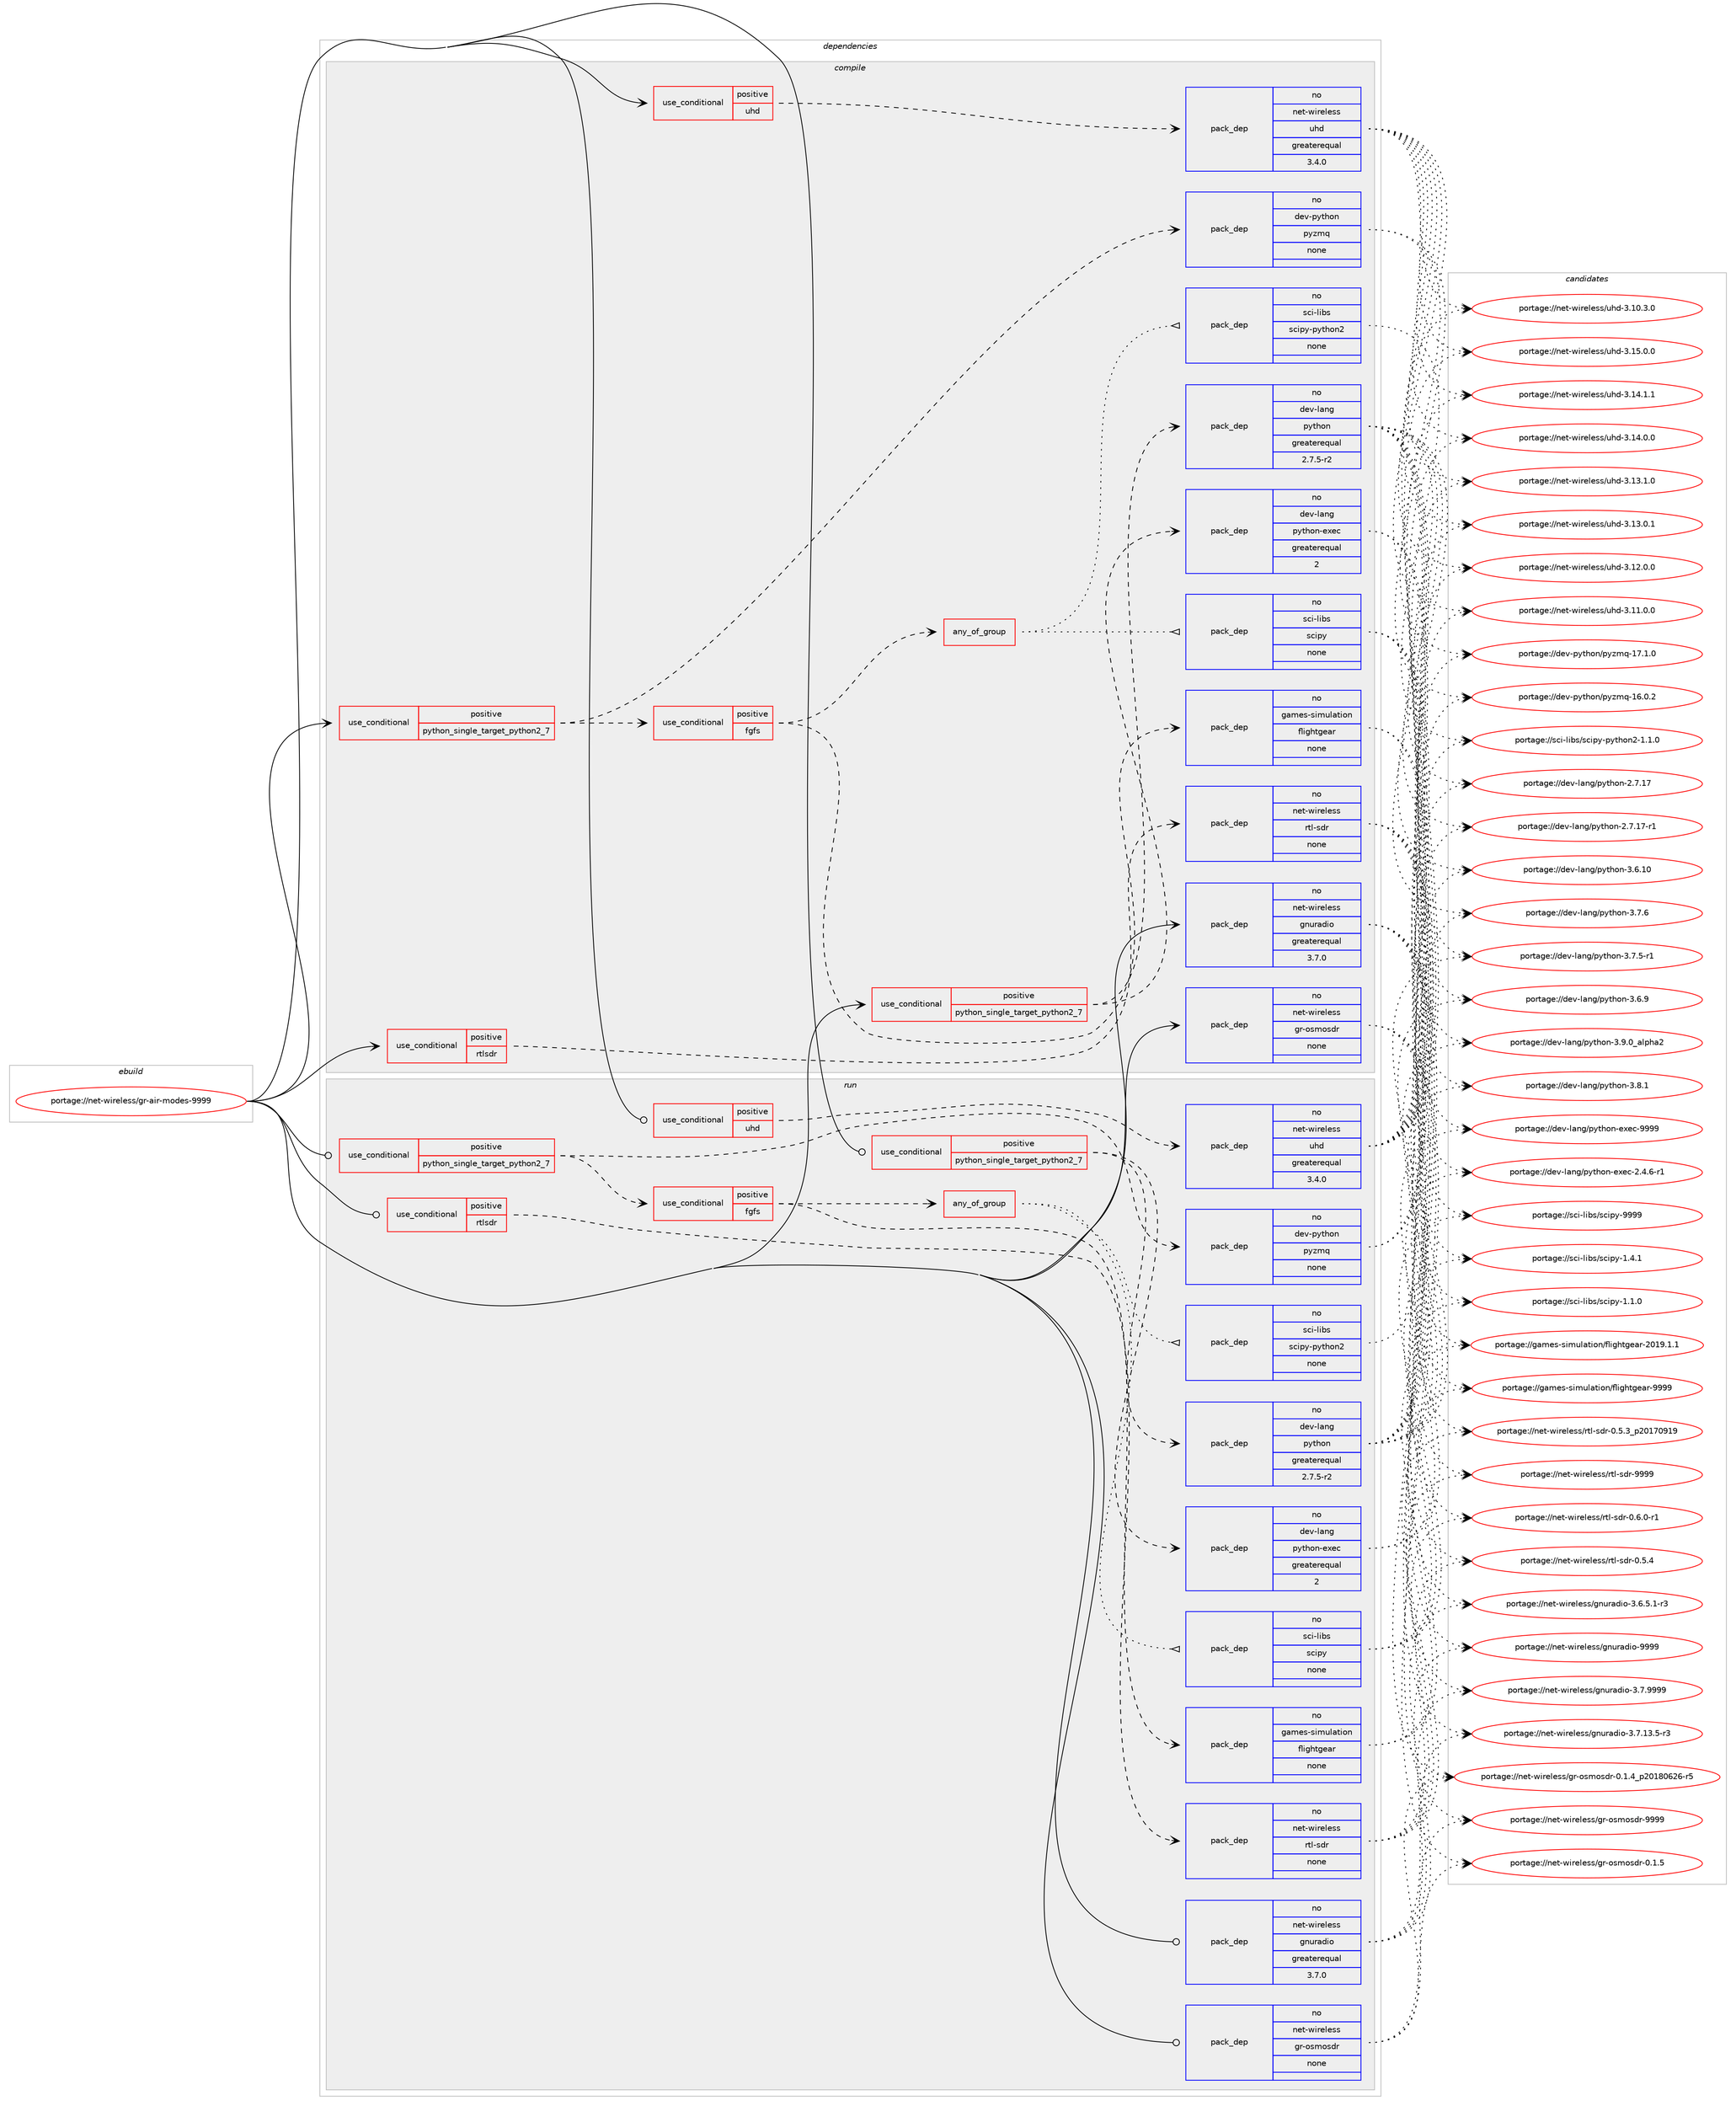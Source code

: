 digraph prolog {

# *************
# Graph options
# *************

newrank=true;
concentrate=true;
compound=true;
graph [rankdir=LR,fontname=Helvetica,fontsize=10,ranksep=1.5];#, ranksep=2.5, nodesep=0.2];
edge  [arrowhead=vee];
node  [fontname=Helvetica,fontsize=10];

# **********
# The ebuild
# **********

subgraph cluster_leftcol {
color=gray;
rank=same;
label=<<i>ebuild</i>>;
id [label="portage://net-wireless/gr-air-modes-9999", color=red, width=4, href="../net-wireless/gr-air-modes-9999.svg"];
}

# ****************
# The dependencies
# ****************

subgraph cluster_midcol {
color=gray;
label=<<i>dependencies</i>>;
subgraph cluster_compile {
fillcolor="#eeeeee";
style=filled;
label=<<i>compile</i>>;
subgraph cond18952 {
dependency99058 [label=<<TABLE BORDER="0" CELLBORDER="1" CELLSPACING="0" CELLPADDING="4"><TR><TD ROWSPAN="3" CELLPADDING="10">use_conditional</TD></TR><TR><TD>positive</TD></TR><TR><TD>python_single_target_python2_7</TD></TR></TABLE>>, shape=none, color=red];
subgraph pack78401 {
dependency99059 [label=<<TABLE BORDER="0" CELLBORDER="1" CELLSPACING="0" CELLPADDING="4" WIDTH="220"><TR><TD ROWSPAN="6" CELLPADDING="30">pack_dep</TD></TR><TR><TD WIDTH="110">no</TD></TR><TR><TD>dev-lang</TD></TR><TR><TD>python</TD></TR><TR><TD>greaterequal</TD></TR><TR><TD>2.7.5-r2</TD></TR></TABLE>>, shape=none, color=blue];
}
dependency99058:e -> dependency99059:w [weight=20,style="dashed",arrowhead="vee"];
subgraph pack78402 {
dependency99060 [label=<<TABLE BORDER="0" CELLBORDER="1" CELLSPACING="0" CELLPADDING="4" WIDTH="220"><TR><TD ROWSPAN="6" CELLPADDING="30">pack_dep</TD></TR><TR><TD WIDTH="110">no</TD></TR><TR><TD>dev-lang</TD></TR><TR><TD>python-exec</TD></TR><TR><TD>greaterequal</TD></TR><TR><TD>2</TD></TR></TABLE>>, shape=none, color=blue];
}
dependency99058:e -> dependency99060:w [weight=20,style="dashed",arrowhead="vee"];
}
id:e -> dependency99058:w [weight=20,style="solid",arrowhead="vee"];
subgraph cond18953 {
dependency99061 [label=<<TABLE BORDER="0" CELLBORDER="1" CELLSPACING="0" CELLPADDING="4"><TR><TD ROWSPAN="3" CELLPADDING="10">use_conditional</TD></TR><TR><TD>positive</TD></TR><TR><TD>python_single_target_python2_7</TD></TR></TABLE>>, shape=none, color=red];
subgraph pack78403 {
dependency99062 [label=<<TABLE BORDER="0" CELLBORDER="1" CELLSPACING="0" CELLPADDING="4" WIDTH="220"><TR><TD ROWSPAN="6" CELLPADDING="30">pack_dep</TD></TR><TR><TD WIDTH="110">no</TD></TR><TR><TD>dev-python</TD></TR><TR><TD>pyzmq</TD></TR><TR><TD>none</TD></TR><TR><TD></TD></TR></TABLE>>, shape=none, color=blue];
}
dependency99061:e -> dependency99062:w [weight=20,style="dashed",arrowhead="vee"];
subgraph cond18954 {
dependency99063 [label=<<TABLE BORDER="0" CELLBORDER="1" CELLSPACING="0" CELLPADDING="4"><TR><TD ROWSPAN="3" CELLPADDING="10">use_conditional</TD></TR><TR><TD>positive</TD></TR><TR><TD>fgfs</TD></TR></TABLE>>, shape=none, color=red];
subgraph pack78404 {
dependency99064 [label=<<TABLE BORDER="0" CELLBORDER="1" CELLSPACING="0" CELLPADDING="4" WIDTH="220"><TR><TD ROWSPAN="6" CELLPADDING="30">pack_dep</TD></TR><TR><TD WIDTH="110">no</TD></TR><TR><TD>games-simulation</TD></TR><TR><TD>flightgear</TD></TR><TR><TD>none</TD></TR><TR><TD></TD></TR></TABLE>>, shape=none, color=blue];
}
dependency99063:e -> dependency99064:w [weight=20,style="dashed",arrowhead="vee"];
subgraph any1625 {
dependency99065 [label=<<TABLE BORDER="0" CELLBORDER="1" CELLSPACING="0" CELLPADDING="4"><TR><TD CELLPADDING="10">any_of_group</TD></TR></TABLE>>, shape=none, color=red];subgraph pack78405 {
dependency99066 [label=<<TABLE BORDER="0" CELLBORDER="1" CELLSPACING="0" CELLPADDING="4" WIDTH="220"><TR><TD ROWSPAN="6" CELLPADDING="30">pack_dep</TD></TR><TR><TD WIDTH="110">no</TD></TR><TR><TD>sci-libs</TD></TR><TR><TD>scipy-python2</TD></TR><TR><TD>none</TD></TR><TR><TD></TD></TR></TABLE>>, shape=none, color=blue];
}
dependency99065:e -> dependency99066:w [weight=20,style="dotted",arrowhead="oinv"];
subgraph pack78406 {
dependency99067 [label=<<TABLE BORDER="0" CELLBORDER="1" CELLSPACING="0" CELLPADDING="4" WIDTH="220"><TR><TD ROWSPAN="6" CELLPADDING="30">pack_dep</TD></TR><TR><TD WIDTH="110">no</TD></TR><TR><TD>sci-libs</TD></TR><TR><TD>scipy</TD></TR><TR><TD>none</TD></TR><TR><TD></TD></TR></TABLE>>, shape=none, color=blue];
}
dependency99065:e -> dependency99067:w [weight=20,style="dotted",arrowhead="oinv"];
}
dependency99063:e -> dependency99065:w [weight=20,style="dashed",arrowhead="vee"];
}
dependency99061:e -> dependency99063:w [weight=20,style="dashed",arrowhead="vee"];
}
id:e -> dependency99061:w [weight=20,style="solid",arrowhead="vee"];
subgraph cond18955 {
dependency99068 [label=<<TABLE BORDER="0" CELLBORDER="1" CELLSPACING="0" CELLPADDING="4"><TR><TD ROWSPAN="3" CELLPADDING="10">use_conditional</TD></TR><TR><TD>positive</TD></TR><TR><TD>rtlsdr</TD></TR></TABLE>>, shape=none, color=red];
subgraph pack78407 {
dependency99069 [label=<<TABLE BORDER="0" CELLBORDER="1" CELLSPACING="0" CELLPADDING="4" WIDTH="220"><TR><TD ROWSPAN="6" CELLPADDING="30">pack_dep</TD></TR><TR><TD WIDTH="110">no</TD></TR><TR><TD>net-wireless</TD></TR><TR><TD>rtl-sdr</TD></TR><TR><TD>none</TD></TR><TR><TD></TD></TR></TABLE>>, shape=none, color=blue];
}
dependency99068:e -> dependency99069:w [weight=20,style="dashed",arrowhead="vee"];
}
id:e -> dependency99068:w [weight=20,style="solid",arrowhead="vee"];
subgraph cond18956 {
dependency99070 [label=<<TABLE BORDER="0" CELLBORDER="1" CELLSPACING="0" CELLPADDING="4"><TR><TD ROWSPAN="3" CELLPADDING="10">use_conditional</TD></TR><TR><TD>positive</TD></TR><TR><TD>uhd</TD></TR></TABLE>>, shape=none, color=red];
subgraph pack78408 {
dependency99071 [label=<<TABLE BORDER="0" CELLBORDER="1" CELLSPACING="0" CELLPADDING="4" WIDTH="220"><TR><TD ROWSPAN="6" CELLPADDING="30">pack_dep</TD></TR><TR><TD WIDTH="110">no</TD></TR><TR><TD>net-wireless</TD></TR><TR><TD>uhd</TD></TR><TR><TD>greaterequal</TD></TR><TR><TD>3.4.0</TD></TR></TABLE>>, shape=none, color=blue];
}
dependency99070:e -> dependency99071:w [weight=20,style="dashed",arrowhead="vee"];
}
id:e -> dependency99070:w [weight=20,style="solid",arrowhead="vee"];
subgraph pack78409 {
dependency99072 [label=<<TABLE BORDER="0" CELLBORDER="1" CELLSPACING="0" CELLPADDING="4" WIDTH="220"><TR><TD ROWSPAN="6" CELLPADDING="30">pack_dep</TD></TR><TR><TD WIDTH="110">no</TD></TR><TR><TD>net-wireless</TD></TR><TR><TD>gnuradio</TD></TR><TR><TD>greaterequal</TD></TR><TR><TD>3.7.0</TD></TR></TABLE>>, shape=none, color=blue];
}
id:e -> dependency99072:w [weight=20,style="solid",arrowhead="vee"];
subgraph pack78410 {
dependency99073 [label=<<TABLE BORDER="0" CELLBORDER="1" CELLSPACING="0" CELLPADDING="4" WIDTH="220"><TR><TD ROWSPAN="6" CELLPADDING="30">pack_dep</TD></TR><TR><TD WIDTH="110">no</TD></TR><TR><TD>net-wireless</TD></TR><TR><TD>gr-osmosdr</TD></TR><TR><TD>none</TD></TR><TR><TD></TD></TR></TABLE>>, shape=none, color=blue];
}
id:e -> dependency99073:w [weight=20,style="solid",arrowhead="vee"];
}
subgraph cluster_compileandrun {
fillcolor="#eeeeee";
style=filled;
label=<<i>compile and run</i>>;
}
subgraph cluster_run {
fillcolor="#eeeeee";
style=filled;
label=<<i>run</i>>;
subgraph cond18957 {
dependency99074 [label=<<TABLE BORDER="0" CELLBORDER="1" CELLSPACING="0" CELLPADDING="4"><TR><TD ROWSPAN="3" CELLPADDING="10">use_conditional</TD></TR><TR><TD>positive</TD></TR><TR><TD>python_single_target_python2_7</TD></TR></TABLE>>, shape=none, color=red];
subgraph pack78411 {
dependency99075 [label=<<TABLE BORDER="0" CELLBORDER="1" CELLSPACING="0" CELLPADDING="4" WIDTH="220"><TR><TD ROWSPAN="6" CELLPADDING="30">pack_dep</TD></TR><TR><TD WIDTH="110">no</TD></TR><TR><TD>dev-lang</TD></TR><TR><TD>python</TD></TR><TR><TD>greaterequal</TD></TR><TR><TD>2.7.5-r2</TD></TR></TABLE>>, shape=none, color=blue];
}
dependency99074:e -> dependency99075:w [weight=20,style="dashed",arrowhead="vee"];
subgraph pack78412 {
dependency99076 [label=<<TABLE BORDER="0" CELLBORDER="1" CELLSPACING="0" CELLPADDING="4" WIDTH="220"><TR><TD ROWSPAN="6" CELLPADDING="30">pack_dep</TD></TR><TR><TD WIDTH="110">no</TD></TR><TR><TD>dev-lang</TD></TR><TR><TD>python-exec</TD></TR><TR><TD>greaterequal</TD></TR><TR><TD>2</TD></TR></TABLE>>, shape=none, color=blue];
}
dependency99074:e -> dependency99076:w [weight=20,style="dashed",arrowhead="vee"];
}
id:e -> dependency99074:w [weight=20,style="solid",arrowhead="odot"];
subgraph cond18958 {
dependency99077 [label=<<TABLE BORDER="0" CELLBORDER="1" CELLSPACING="0" CELLPADDING="4"><TR><TD ROWSPAN="3" CELLPADDING="10">use_conditional</TD></TR><TR><TD>positive</TD></TR><TR><TD>python_single_target_python2_7</TD></TR></TABLE>>, shape=none, color=red];
subgraph pack78413 {
dependency99078 [label=<<TABLE BORDER="0" CELLBORDER="1" CELLSPACING="0" CELLPADDING="4" WIDTH="220"><TR><TD ROWSPAN="6" CELLPADDING="30">pack_dep</TD></TR><TR><TD WIDTH="110">no</TD></TR><TR><TD>dev-python</TD></TR><TR><TD>pyzmq</TD></TR><TR><TD>none</TD></TR><TR><TD></TD></TR></TABLE>>, shape=none, color=blue];
}
dependency99077:e -> dependency99078:w [weight=20,style="dashed",arrowhead="vee"];
subgraph cond18959 {
dependency99079 [label=<<TABLE BORDER="0" CELLBORDER="1" CELLSPACING="0" CELLPADDING="4"><TR><TD ROWSPAN="3" CELLPADDING="10">use_conditional</TD></TR><TR><TD>positive</TD></TR><TR><TD>fgfs</TD></TR></TABLE>>, shape=none, color=red];
subgraph pack78414 {
dependency99080 [label=<<TABLE BORDER="0" CELLBORDER="1" CELLSPACING="0" CELLPADDING="4" WIDTH="220"><TR><TD ROWSPAN="6" CELLPADDING="30">pack_dep</TD></TR><TR><TD WIDTH="110">no</TD></TR><TR><TD>games-simulation</TD></TR><TR><TD>flightgear</TD></TR><TR><TD>none</TD></TR><TR><TD></TD></TR></TABLE>>, shape=none, color=blue];
}
dependency99079:e -> dependency99080:w [weight=20,style="dashed",arrowhead="vee"];
subgraph any1626 {
dependency99081 [label=<<TABLE BORDER="0" CELLBORDER="1" CELLSPACING="0" CELLPADDING="4"><TR><TD CELLPADDING="10">any_of_group</TD></TR></TABLE>>, shape=none, color=red];subgraph pack78415 {
dependency99082 [label=<<TABLE BORDER="0" CELLBORDER="1" CELLSPACING="0" CELLPADDING="4" WIDTH="220"><TR><TD ROWSPAN="6" CELLPADDING="30">pack_dep</TD></TR><TR><TD WIDTH="110">no</TD></TR><TR><TD>sci-libs</TD></TR><TR><TD>scipy-python2</TD></TR><TR><TD>none</TD></TR><TR><TD></TD></TR></TABLE>>, shape=none, color=blue];
}
dependency99081:e -> dependency99082:w [weight=20,style="dotted",arrowhead="oinv"];
subgraph pack78416 {
dependency99083 [label=<<TABLE BORDER="0" CELLBORDER="1" CELLSPACING="0" CELLPADDING="4" WIDTH="220"><TR><TD ROWSPAN="6" CELLPADDING="30">pack_dep</TD></TR><TR><TD WIDTH="110">no</TD></TR><TR><TD>sci-libs</TD></TR><TR><TD>scipy</TD></TR><TR><TD>none</TD></TR><TR><TD></TD></TR></TABLE>>, shape=none, color=blue];
}
dependency99081:e -> dependency99083:w [weight=20,style="dotted",arrowhead="oinv"];
}
dependency99079:e -> dependency99081:w [weight=20,style="dashed",arrowhead="vee"];
}
dependency99077:e -> dependency99079:w [weight=20,style="dashed",arrowhead="vee"];
}
id:e -> dependency99077:w [weight=20,style="solid",arrowhead="odot"];
subgraph cond18960 {
dependency99084 [label=<<TABLE BORDER="0" CELLBORDER="1" CELLSPACING="0" CELLPADDING="4"><TR><TD ROWSPAN="3" CELLPADDING="10">use_conditional</TD></TR><TR><TD>positive</TD></TR><TR><TD>rtlsdr</TD></TR></TABLE>>, shape=none, color=red];
subgraph pack78417 {
dependency99085 [label=<<TABLE BORDER="0" CELLBORDER="1" CELLSPACING="0" CELLPADDING="4" WIDTH="220"><TR><TD ROWSPAN="6" CELLPADDING="30">pack_dep</TD></TR><TR><TD WIDTH="110">no</TD></TR><TR><TD>net-wireless</TD></TR><TR><TD>rtl-sdr</TD></TR><TR><TD>none</TD></TR><TR><TD></TD></TR></TABLE>>, shape=none, color=blue];
}
dependency99084:e -> dependency99085:w [weight=20,style="dashed",arrowhead="vee"];
}
id:e -> dependency99084:w [weight=20,style="solid",arrowhead="odot"];
subgraph cond18961 {
dependency99086 [label=<<TABLE BORDER="0" CELLBORDER="1" CELLSPACING="0" CELLPADDING="4"><TR><TD ROWSPAN="3" CELLPADDING="10">use_conditional</TD></TR><TR><TD>positive</TD></TR><TR><TD>uhd</TD></TR></TABLE>>, shape=none, color=red];
subgraph pack78418 {
dependency99087 [label=<<TABLE BORDER="0" CELLBORDER="1" CELLSPACING="0" CELLPADDING="4" WIDTH="220"><TR><TD ROWSPAN="6" CELLPADDING="30">pack_dep</TD></TR><TR><TD WIDTH="110">no</TD></TR><TR><TD>net-wireless</TD></TR><TR><TD>uhd</TD></TR><TR><TD>greaterequal</TD></TR><TR><TD>3.4.0</TD></TR></TABLE>>, shape=none, color=blue];
}
dependency99086:e -> dependency99087:w [weight=20,style="dashed",arrowhead="vee"];
}
id:e -> dependency99086:w [weight=20,style="solid",arrowhead="odot"];
subgraph pack78419 {
dependency99088 [label=<<TABLE BORDER="0" CELLBORDER="1" CELLSPACING="0" CELLPADDING="4" WIDTH="220"><TR><TD ROWSPAN="6" CELLPADDING="30">pack_dep</TD></TR><TR><TD WIDTH="110">no</TD></TR><TR><TD>net-wireless</TD></TR><TR><TD>gnuradio</TD></TR><TR><TD>greaterequal</TD></TR><TR><TD>3.7.0</TD></TR></TABLE>>, shape=none, color=blue];
}
id:e -> dependency99088:w [weight=20,style="solid",arrowhead="odot"];
subgraph pack78420 {
dependency99089 [label=<<TABLE BORDER="0" CELLBORDER="1" CELLSPACING="0" CELLPADDING="4" WIDTH="220"><TR><TD ROWSPAN="6" CELLPADDING="30">pack_dep</TD></TR><TR><TD WIDTH="110">no</TD></TR><TR><TD>net-wireless</TD></TR><TR><TD>gr-osmosdr</TD></TR><TR><TD>none</TD></TR><TR><TD></TD></TR></TABLE>>, shape=none, color=blue];
}
id:e -> dependency99089:w [weight=20,style="solid",arrowhead="odot"];
}
}

# **************
# The candidates
# **************

subgraph cluster_choices {
rank=same;
color=gray;
label=<<i>candidates</i>>;

subgraph choice78401 {
color=black;
nodesep=1;
choice10010111845108971101034711212111610411111045514657464895971081121049750 [label="portage://dev-lang/python-3.9.0_alpha2", color=red, width=4,href="../dev-lang/python-3.9.0_alpha2.svg"];
choice100101118451089711010347112121116104111110455146564649 [label="portage://dev-lang/python-3.8.1", color=red, width=4,href="../dev-lang/python-3.8.1.svg"];
choice100101118451089711010347112121116104111110455146554654 [label="portage://dev-lang/python-3.7.6", color=red, width=4,href="../dev-lang/python-3.7.6.svg"];
choice1001011184510897110103471121211161041111104551465546534511449 [label="portage://dev-lang/python-3.7.5-r1", color=red, width=4,href="../dev-lang/python-3.7.5-r1.svg"];
choice100101118451089711010347112121116104111110455146544657 [label="portage://dev-lang/python-3.6.9", color=red, width=4,href="../dev-lang/python-3.6.9.svg"];
choice10010111845108971101034711212111610411111045514654464948 [label="portage://dev-lang/python-3.6.10", color=red, width=4,href="../dev-lang/python-3.6.10.svg"];
choice100101118451089711010347112121116104111110455046554649554511449 [label="portage://dev-lang/python-2.7.17-r1", color=red, width=4,href="../dev-lang/python-2.7.17-r1.svg"];
choice10010111845108971101034711212111610411111045504655464955 [label="portage://dev-lang/python-2.7.17", color=red, width=4,href="../dev-lang/python-2.7.17.svg"];
dependency99059:e -> choice10010111845108971101034711212111610411111045514657464895971081121049750:w [style=dotted,weight="100"];
dependency99059:e -> choice100101118451089711010347112121116104111110455146564649:w [style=dotted,weight="100"];
dependency99059:e -> choice100101118451089711010347112121116104111110455146554654:w [style=dotted,weight="100"];
dependency99059:e -> choice1001011184510897110103471121211161041111104551465546534511449:w [style=dotted,weight="100"];
dependency99059:e -> choice100101118451089711010347112121116104111110455146544657:w [style=dotted,weight="100"];
dependency99059:e -> choice10010111845108971101034711212111610411111045514654464948:w [style=dotted,weight="100"];
dependency99059:e -> choice100101118451089711010347112121116104111110455046554649554511449:w [style=dotted,weight="100"];
dependency99059:e -> choice10010111845108971101034711212111610411111045504655464955:w [style=dotted,weight="100"];
}
subgraph choice78402 {
color=black;
nodesep=1;
choice10010111845108971101034711212111610411111045101120101994557575757 [label="portage://dev-lang/python-exec-9999", color=red, width=4,href="../dev-lang/python-exec-9999.svg"];
choice10010111845108971101034711212111610411111045101120101994550465246544511449 [label="portage://dev-lang/python-exec-2.4.6-r1", color=red, width=4,href="../dev-lang/python-exec-2.4.6-r1.svg"];
dependency99060:e -> choice10010111845108971101034711212111610411111045101120101994557575757:w [style=dotted,weight="100"];
dependency99060:e -> choice10010111845108971101034711212111610411111045101120101994550465246544511449:w [style=dotted,weight="100"];
}
subgraph choice78403 {
color=black;
nodesep=1;
choice100101118451121211161041111104711212112210911345495546494648 [label="portage://dev-python/pyzmq-17.1.0", color=red, width=4,href="../dev-python/pyzmq-17.1.0.svg"];
choice100101118451121211161041111104711212112210911345495446484650 [label="portage://dev-python/pyzmq-16.0.2", color=red, width=4,href="../dev-python/pyzmq-16.0.2.svg"];
dependency99062:e -> choice100101118451121211161041111104711212112210911345495546494648:w [style=dotted,weight="100"];
dependency99062:e -> choice100101118451121211161041111104711212112210911345495446484650:w [style=dotted,weight="100"];
}
subgraph choice78404 {
color=black;
nodesep=1;
choice10397109101115451151051091171089711610511111047102108105103104116103101971144557575757 [label="portage://games-simulation/flightgear-9999", color=red, width=4,href="../games-simulation/flightgear-9999.svg"];
choice1039710910111545115105109117108971161051111104710210810510310411610310197114455048495746494649 [label="portage://games-simulation/flightgear-2019.1.1", color=red, width=4,href="../games-simulation/flightgear-2019.1.1.svg"];
dependency99064:e -> choice10397109101115451151051091171089711610511111047102108105103104116103101971144557575757:w [style=dotted,weight="100"];
dependency99064:e -> choice1039710910111545115105109117108971161051111104710210810510310411610310197114455048495746494649:w [style=dotted,weight="100"];
}
subgraph choice78405 {
color=black;
nodesep=1;
choice11599105451081059811547115991051121214511212111610411111050454946494648 [label="portage://sci-libs/scipy-python2-1.1.0", color=red, width=4,href="../sci-libs/scipy-python2-1.1.0.svg"];
dependency99066:e -> choice11599105451081059811547115991051121214511212111610411111050454946494648:w [style=dotted,weight="100"];
}
subgraph choice78406 {
color=black;
nodesep=1;
choice11599105451081059811547115991051121214557575757 [label="portage://sci-libs/scipy-9999", color=red, width=4,href="../sci-libs/scipy-9999.svg"];
choice1159910545108105981154711599105112121454946524649 [label="portage://sci-libs/scipy-1.4.1", color=red, width=4,href="../sci-libs/scipy-1.4.1.svg"];
choice1159910545108105981154711599105112121454946494648 [label="portage://sci-libs/scipy-1.1.0", color=red, width=4,href="../sci-libs/scipy-1.1.0.svg"];
dependency99067:e -> choice11599105451081059811547115991051121214557575757:w [style=dotted,weight="100"];
dependency99067:e -> choice1159910545108105981154711599105112121454946524649:w [style=dotted,weight="100"];
dependency99067:e -> choice1159910545108105981154711599105112121454946494648:w [style=dotted,weight="100"];
}
subgraph choice78407 {
color=black;
nodesep=1;
choice1101011164511910511410110810111511547114116108451151001144557575757 [label="portage://net-wireless/rtl-sdr-9999", color=red, width=4,href="../net-wireless/rtl-sdr-9999.svg"];
choice1101011164511910511410110810111511547114116108451151001144548465446484511449 [label="portage://net-wireless/rtl-sdr-0.6.0-r1", color=red, width=4,href="../net-wireless/rtl-sdr-0.6.0-r1.svg"];
choice110101116451191051141011081011151154711411610845115100114454846534652 [label="portage://net-wireless/rtl-sdr-0.5.4", color=red, width=4,href="../net-wireless/rtl-sdr-0.5.4.svg"];
choice110101116451191051141011081011151154711411610845115100114454846534651951125048495548574957 [label="portage://net-wireless/rtl-sdr-0.5.3_p20170919", color=red, width=4,href="../net-wireless/rtl-sdr-0.5.3_p20170919.svg"];
dependency99069:e -> choice1101011164511910511410110810111511547114116108451151001144557575757:w [style=dotted,weight="100"];
dependency99069:e -> choice1101011164511910511410110810111511547114116108451151001144548465446484511449:w [style=dotted,weight="100"];
dependency99069:e -> choice110101116451191051141011081011151154711411610845115100114454846534652:w [style=dotted,weight="100"];
dependency99069:e -> choice110101116451191051141011081011151154711411610845115100114454846534651951125048495548574957:w [style=dotted,weight="100"];
}
subgraph choice78408 {
color=black;
nodesep=1;
choice1101011164511910511410110810111511547117104100455146495346484648 [label="portage://net-wireless/uhd-3.15.0.0", color=red, width=4,href="../net-wireless/uhd-3.15.0.0.svg"];
choice1101011164511910511410110810111511547117104100455146495246494649 [label="portage://net-wireless/uhd-3.14.1.1", color=red, width=4,href="../net-wireless/uhd-3.14.1.1.svg"];
choice1101011164511910511410110810111511547117104100455146495246484648 [label="portage://net-wireless/uhd-3.14.0.0", color=red, width=4,href="../net-wireless/uhd-3.14.0.0.svg"];
choice1101011164511910511410110810111511547117104100455146495146494648 [label="portage://net-wireless/uhd-3.13.1.0", color=red, width=4,href="../net-wireless/uhd-3.13.1.0.svg"];
choice1101011164511910511410110810111511547117104100455146495146484649 [label="portage://net-wireless/uhd-3.13.0.1", color=red, width=4,href="../net-wireless/uhd-3.13.0.1.svg"];
choice1101011164511910511410110810111511547117104100455146495046484648 [label="portage://net-wireless/uhd-3.12.0.0", color=red, width=4,href="../net-wireless/uhd-3.12.0.0.svg"];
choice1101011164511910511410110810111511547117104100455146494946484648 [label="portage://net-wireless/uhd-3.11.0.0", color=red, width=4,href="../net-wireless/uhd-3.11.0.0.svg"];
choice1101011164511910511410110810111511547117104100455146494846514648 [label="portage://net-wireless/uhd-3.10.3.0", color=red, width=4,href="../net-wireless/uhd-3.10.3.0.svg"];
dependency99071:e -> choice1101011164511910511410110810111511547117104100455146495346484648:w [style=dotted,weight="100"];
dependency99071:e -> choice1101011164511910511410110810111511547117104100455146495246494649:w [style=dotted,weight="100"];
dependency99071:e -> choice1101011164511910511410110810111511547117104100455146495246484648:w [style=dotted,weight="100"];
dependency99071:e -> choice1101011164511910511410110810111511547117104100455146495146494648:w [style=dotted,weight="100"];
dependency99071:e -> choice1101011164511910511410110810111511547117104100455146495146484649:w [style=dotted,weight="100"];
dependency99071:e -> choice1101011164511910511410110810111511547117104100455146495046484648:w [style=dotted,weight="100"];
dependency99071:e -> choice1101011164511910511410110810111511547117104100455146494946484648:w [style=dotted,weight="100"];
dependency99071:e -> choice1101011164511910511410110810111511547117104100455146494846514648:w [style=dotted,weight="100"];
}
subgraph choice78409 {
color=black;
nodesep=1;
choice1101011164511910511410110810111511547103110117114971001051114557575757 [label="portage://net-wireless/gnuradio-9999", color=red, width=4,href="../net-wireless/gnuradio-9999.svg"];
choice110101116451191051141011081011151154710311011711497100105111455146554657575757 [label="portage://net-wireless/gnuradio-3.7.9999", color=red, width=4,href="../net-wireless/gnuradio-3.7.9999.svg"];
choice1101011164511910511410110810111511547103110117114971001051114551465546495146534511451 [label="portage://net-wireless/gnuradio-3.7.13.5-r3", color=red, width=4,href="../net-wireless/gnuradio-3.7.13.5-r3.svg"];
choice11010111645119105114101108101115115471031101171149710010511145514654465346494511451 [label="portage://net-wireless/gnuradio-3.6.5.1-r3", color=red, width=4,href="../net-wireless/gnuradio-3.6.5.1-r3.svg"];
dependency99072:e -> choice1101011164511910511410110810111511547103110117114971001051114557575757:w [style=dotted,weight="100"];
dependency99072:e -> choice110101116451191051141011081011151154710311011711497100105111455146554657575757:w [style=dotted,weight="100"];
dependency99072:e -> choice1101011164511910511410110810111511547103110117114971001051114551465546495146534511451:w [style=dotted,weight="100"];
dependency99072:e -> choice11010111645119105114101108101115115471031101171149710010511145514654465346494511451:w [style=dotted,weight="100"];
}
subgraph choice78410 {
color=black;
nodesep=1;
choice1101011164511910511410110810111511547103114451111151091111151001144557575757 [label="portage://net-wireless/gr-osmosdr-9999", color=red, width=4,href="../net-wireless/gr-osmosdr-9999.svg"];
choice110101116451191051141011081011151154710311445111115109111115100114454846494653 [label="portage://net-wireless/gr-osmosdr-0.1.5", color=red, width=4,href="../net-wireless/gr-osmosdr-0.1.5.svg"];
choice1101011164511910511410110810111511547103114451111151091111151001144548464946529511250484956485450544511453 [label="portage://net-wireless/gr-osmosdr-0.1.4_p20180626-r5", color=red, width=4,href="../net-wireless/gr-osmosdr-0.1.4_p20180626-r5.svg"];
dependency99073:e -> choice1101011164511910511410110810111511547103114451111151091111151001144557575757:w [style=dotted,weight="100"];
dependency99073:e -> choice110101116451191051141011081011151154710311445111115109111115100114454846494653:w [style=dotted,weight="100"];
dependency99073:e -> choice1101011164511910511410110810111511547103114451111151091111151001144548464946529511250484956485450544511453:w [style=dotted,weight="100"];
}
subgraph choice78411 {
color=black;
nodesep=1;
choice10010111845108971101034711212111610411111045514657464895971081121049750 [label="portage://dev-lang/python-3.9.0_alpha2", color=red, width=4,href="../dev-lang/python-3.9.0_alpha2.svg"];
choice100101118451089711010347112121116104111110455146564649 [label="portage://dev-lang/python-3.8.1", color=red, width=4,href="../dev-lang/python-3.8.1.svg"];
choice100101118451089711010347112121116104111110455146554654 [label="portage://dev-lang/python-3.7.6", color=red, width=4,href="../dev-lang/python-3.7.6.svg"];
choice1001011184510897110103471121211161041111104551465546534511449 [label="portage://dev-lang/python-3.7.5-r1", color=red, width=4,href="../dev-lang/python-3.7.5-r1.svg"];
choice100101118451089711010347112121116104111110455146544657 [label="portage://dev-lang/python-3.6.9", color=red, width=4,href="../dev-lang/python-3.6.9.svg"];
choice10010111845108971101034711212111610411111045514654464948 [label="portage://dev-lang/python-3.6.10", color=red, width=4,href="../dev-lang/python-3.6.10.svg"];
choice100101118451089711010347112121116104111110455046554649554511449 [label="portage://dev-lang/python-2.7.17-r1", color=red, width=4,href="../dev-lang/python-2.7.17-r1.svg"];
choice10010111845108971101034711212111610411111045504655464955 [label="portage://dev-lang/python-2.7.17", color=red, width=4,href="../dev-lang/python-2.7.17.svg"];
dependency99075:e -> choice10010111845108971101034711212111610411111045514657464895971081121049750:w [style=dotted,weight="100"];
dependency99075:e -> choice100101118451089711010347112121116104111110455146564649:w [style=dotted,weight="100"];
dependency99075:e -> choice100101118451089711010347112121116104111110455146554654:w [style=dotted,weight="100"];
dependency99075:e -> choice1001011184510897110103471121211161041111104551465546534511449:w [style=dotted,weight="100"];
dependency99075:e -> choice100101118451089711010347112121116104111110455146544657:w [style=dotted,weight="100"];
dependency99075:e -> choice10010111845108971101034711212111610411111045514654464948:w [style=dotted,weight="100"];
dependency99075:e -> choice100101118451089711010347112121116104111110455046554649554511449:w [style=dotted,weight="100"];
dependency99075:e -> choice10010111845108971101034711212111610411111045504655464955:w [style=dotted,weight="100"];
}
subgraph choice78412 {
color=black;
nodesep=1;
choice10010111845108971101034711212111610411111045101120101994557575757 [label="portage://dev-lang/python-exec-9999", color=red, width=4,href="../dev-lang/python-exec-9999.svg"];
choice10010111845108971101034711212111610411111045101120101994550465246544511449 [label="portage://dev-lang/python-exec-2.4.6-r1", color=red, width=4,href="../dev-lang/python-exec-2.4.6-r1.svg"];
dependency99076:e -> choice10010111845108971101034711212111610411111045101120101994557575757:w [style=dotted,weight="100"];
dependency99076:e -> choice10010111845108971101034711212111610411111045101120101994550465246544511449:w [style=dotted,weight="100"];
}
subgraph choice78413 {
color=black;
nodesep=1;
choice100101118451121211161041111104711212112210911345495546494648 [label="portage://dev-python/pyzmq-17.1.0", color=red, width=4,href="../dev-python/pyzmq-17.1.0.svg"];
choice100101118451121211161041111104711212112210911345495446484650 [label="portage://dev-python/pyzmq-16.0.2", color=red, width=4,href="../dev-python/pyzmq-16.0.2.svg"];
dependency99078:e -> choice100101118451121211161041111104711212112210911345495546494648:w [style=dotted,weight="100"];
dependency99078:e -> choice100101118451121211161041111104711212112210911345495446484650:w [style=dotted,weight="100"];
}
subgraph choice78414 {
color=black;
nodesep=1;
choice10397109101115451151051091171089711610511111047102108105103104116103101971144557575757 [label="portage://games-simulation/flightgear-9999", color=red, width=4,href="../games-simulation/flightgear-9999.svg"];
choice1039710910111545115105109117108971161051111104710210810510310411610310197114455048495746494649 [label="portage://games-simulation/flightgear-2019.1.1", color=red, width=4,href="../games-simulation/flightgear-2019.1.1.svg"];
dependency99080:e -> choice10397109101115451151051091171089711610511111047102108105103104116103101971144557575757:w [style=dotted,weight="100"];
dependency99080:e -> choice1039710910111545115105109117108971161051111104710210810510310411610310197114455048495746494649:w [style=dotted,weight="100"];
}
subgraph choice78415 {
color=black;
nodesep=1;
choice11599105451081059811547115991051121214511212111610411111050454946494648 [label="portage://sci-libs/scipy-python2-1.1.0", color=red, width=4,href="../sci-libs/scipy-python2-1.1.0.svg"];
dependency99082:e -> choice11599105451081059811547115991051121214511212111610411111050454946494648:w [style=dotted,weight="100"];
}
subgraph choice78416 {
color=black;
nodesep=1;
choice11599105451081059811547115991051121214557575757 [label="portage://sci-libs/scipy-9999", color=red, width=4,href="../sci-libs/scipy-9999.svg"];
choice1159910545108105981154711599105112121454946524649 [label="portage://sci-libs/scipy-1.4.1", color=red, width=4,href="../sci-libs/scipy-1.4.1.svg"];
choice1159910545108105981154711599105112121454946494648 [label="portage://sci-libs/scipy-1.1.0", color=red, width=4,href="../sci-libs/scipy-1.1.0.svg"];
dependency99083:e -> choice11599105451081059811547115991051121214557575757:w [style=dotted,weight="100"];
dependency99083:e -> choice1159910545108105981154711599105112121454946524649:w [style=dotted,weight="100"];
dependency99083:e -> choice1159910545108105981154711599105112121454946494648:w [style=dotted,weight="100"];
}
subgraph choice78417 {
color=black;
nodesep=1;
choice1101011164511910511410110810111511547114116108451151001144557575757 [label="portage://net-wireless/rtl-sdr-9999", color=red, width=4,href="../net-wireless/rtl-sdr-9999.svg"];
choice1101011164511910511410110810111511547114116108451151001144548465446484511449 [label="portage://net-wireless/rtl-sdr-0.6.0-r1", color=red, width=4,href="../net-wireless/rtl-sdr-0.6.0-r1.svg"];
choice110101116451191051141011081011151154711411610845115100114454846534652 [label="portage://net-wireless/rtl-sdr-0.5.4", color=red, width=4,href="../net-wireless/rtl-sdr-0.5.4.svg"];
choice110101116451191051141011081011151154711411610845115100114454846534651951125048495548574957 [label="portage://net-wireless/rtl-sdr-0.5.3_p20170919", color=red, width=4,href="../net-wireless/rtl-sdr-0.5.3_p20170919.svg"];
dependency99085:e -> choice1101011164511910511410110810111511547114116108451151001144557575757:w [style=dotted,weight="100"];
dependency99085:e -> choice1101011164511910511410110810111511547114116108451151001144548465446484511449:w [style=dotted,weight="100"];
dependency99085:e -> choice110101116451191051141011081011151154711411610845115100114454846534652:w [style=dotted,weight="100"];
dependency99085:e -> choice110101116451191051141011081011151154711411610845115100114454846534651951125048495548574957:w [style=dotted,weight="100"];
}
subgraph choice78418 {
color=black;
nodesep=1;
choice1101011164511910511410110810111511547117104100455146495346484648 [label="portage://net-wireless/uhd-3.15.0.0", color=red, width=4,href="../net-wireless/uhd-3.15.0.0.svg"];
choice1101011164511910511410110810111511547117104100455146495246494649 [label="portage://net-wireless/uhd-3.14.1.1", color=red, width=4,href="../net-wireless/uhd-3.14.1.1.svg"];
choice1101011164511910511410110810111511547117104100455146495246484648 [label="portage://net-wireless/uhd-3.14.0.0", color=red, width=4,href="../net-wireless/uhd-3.14.0.0.svg"];
choice1101011164511910511410110810111511547117104100455146495146494648 [label="portage://net-wireless/uhd-3.13.1.0", color=red, width=4,href="../net-wireless/uhd-3.13.1.0.svg"];
choice1101011164511910511410110810111511547117104100455146495146484649 [label="portage://net-wireless/uhd-3.13.0.1", color=red, width=4,href="../net-wireless/uhd-3.13.0.1.svg"];
choice1101011164511910511410110810111511547117104100455146495046484648 [label="portage://net-wireless/uhd-3.12.0.0", color=red, width=4,href="../net-wireless/uhd-3.12.0.0.svg"];
choice1101011164511910511410110810111511547117104100455146494946484648 [label="portage://net-wireless/uhd-3.11.0.0", color=red, width=4,href="../net-wireless/uhd-3.11.0.0.svg"];
choice1101011164511910511410110810111511547117104100455146494846514648 [label="portage://net-wireless/uhd-3.10.3.0", color=red, width=4,href="../net-wireless/uhd-3.10.3.0.svg"];
dependency99087:e -> choice1101011164511910511410110810111511547117104100455146495346484648:w [style=dotted,weight="100"];
dependency99087:e -> choice1101011164511910511410110810111511547117104100455146495246494649:w [style=dotted,weight="100"];
dependency99087:e -> choice1101011164511910511410110810111511547117104100455146495246484648:w [style=dotted,weight="100"];
dependency99087:e -> choice1101011164511910511410110810111511547117104100455146495146494648:w [style=dotted,weight="100"];
dependency99087:e -> choice1101011164511910511410110810111511547117104100455146495146484649:w [style=dotted,weight="100"];
dependency99087:e -> choice1101011164511910511410110810111511547117104100455146495046484648:w [style=dotted,weight="100"];
dependency99087:e -> choice1101011164511910511410110810111511547117104100455146494946484648:w [style=dotted,weight="100"];
dependency99087:e -> choice1101011164511910511410110810111511547117104100455146494846514648:w [style=dotted,weight="100"];
}
subgraph choice78419 {
color=black;
nodesep=1;
choice1101011164511910511410110810111511547103110117114971001051114557575757 [label="portage://net-wireless/gnuradio-9999", color=red, width=4,href="../net-wireless/gnuradio-9999.svg"];
choice110101116451191051141011081011151154710311011711497100105111455146554657575757 [label="portage://net-wireless/gnuradio-3.7.9999", color=red, width=4,href="../net-wireless/gnuradio-3.7.9999.svg"];
choice1101011164511910511410110810111511547103110117114971001051114551465546495146534511451 [label="portage://net-wireless/gnuradio-3.7.13.5-r3", color=red, width=4,href="../net-wireless/gnuradio-3.7.13.5-r3.svg"];
choice11010111645119105114101108101115115471031101171149710010511145514654465346494511451 [label="portage://net-wireless/gnuradio-3.6.5.1-r3", color=red, width=4,href="../net-wireless/gnuradio-3.6.5.1-r3.svg"];
dependency99088:e -> choice1101011164511910511410110810111511547103110117114971001051114557575757:w [style=dotted,weight="100"];
dependency99088:e -> choice110101116451191051141011081011151154710311011711497100105111455146554657575757:w [style=dotted,weight="100"];
dependency99088:e -> choice1101011164511910511410110810111511547103110117114971001051114551465546495146534511451:w [style=dotted,weight="100"];
dependency99088:e -> choice11010111645119105114101108101115115471031101171149710010511145514654465346494511451:w [style=dotted,weight="100"];
}
subgraph choice78420 {
color=black;
nodesep=1;
choice1101011164511910511410110810111511547103114451111151091111151001144557575757 [label="portage://net-wireless/gr-osmosdr-9999", color=red, width=4,href="../net-wireless/gr-osmosdr-9999.svg"];
choice110101116451191051141011081011151154710311445111115109111115100114454846494653 [label="portage://net-wireless/gr-osmosdr-0.1.5", color=red, width=4,href="../net-wireless/gr-osmosdr-0.1.5.svg"];
choice1101011164511910511410110810111511547103114451111151091111151001144548464946529511250484956485450544511453 [label="portage://net-wireless/gr-osmosdr-0.1.4_p20180626-r5", color=red, width=4,href="../net-wireless/gr-osmosdr-0.1.4_p20180626-r5.svg"];
dependency99089:e -> choice1101011164511910511410110810111511547103114451111151091111151001144557575757:w [style=dotted,weight="100"];
dependency99089:e -> choice110101116451191051141011081011151154710311445111115109111115100114454846494653:w [style=dotted,weight="100"];
dependency99089:e -> choice1101011164511910511410110810111511547103114451111151091111151001144548464946529511250484956485450544511453:w [style=dotted,weight="100"];
}
}

}
